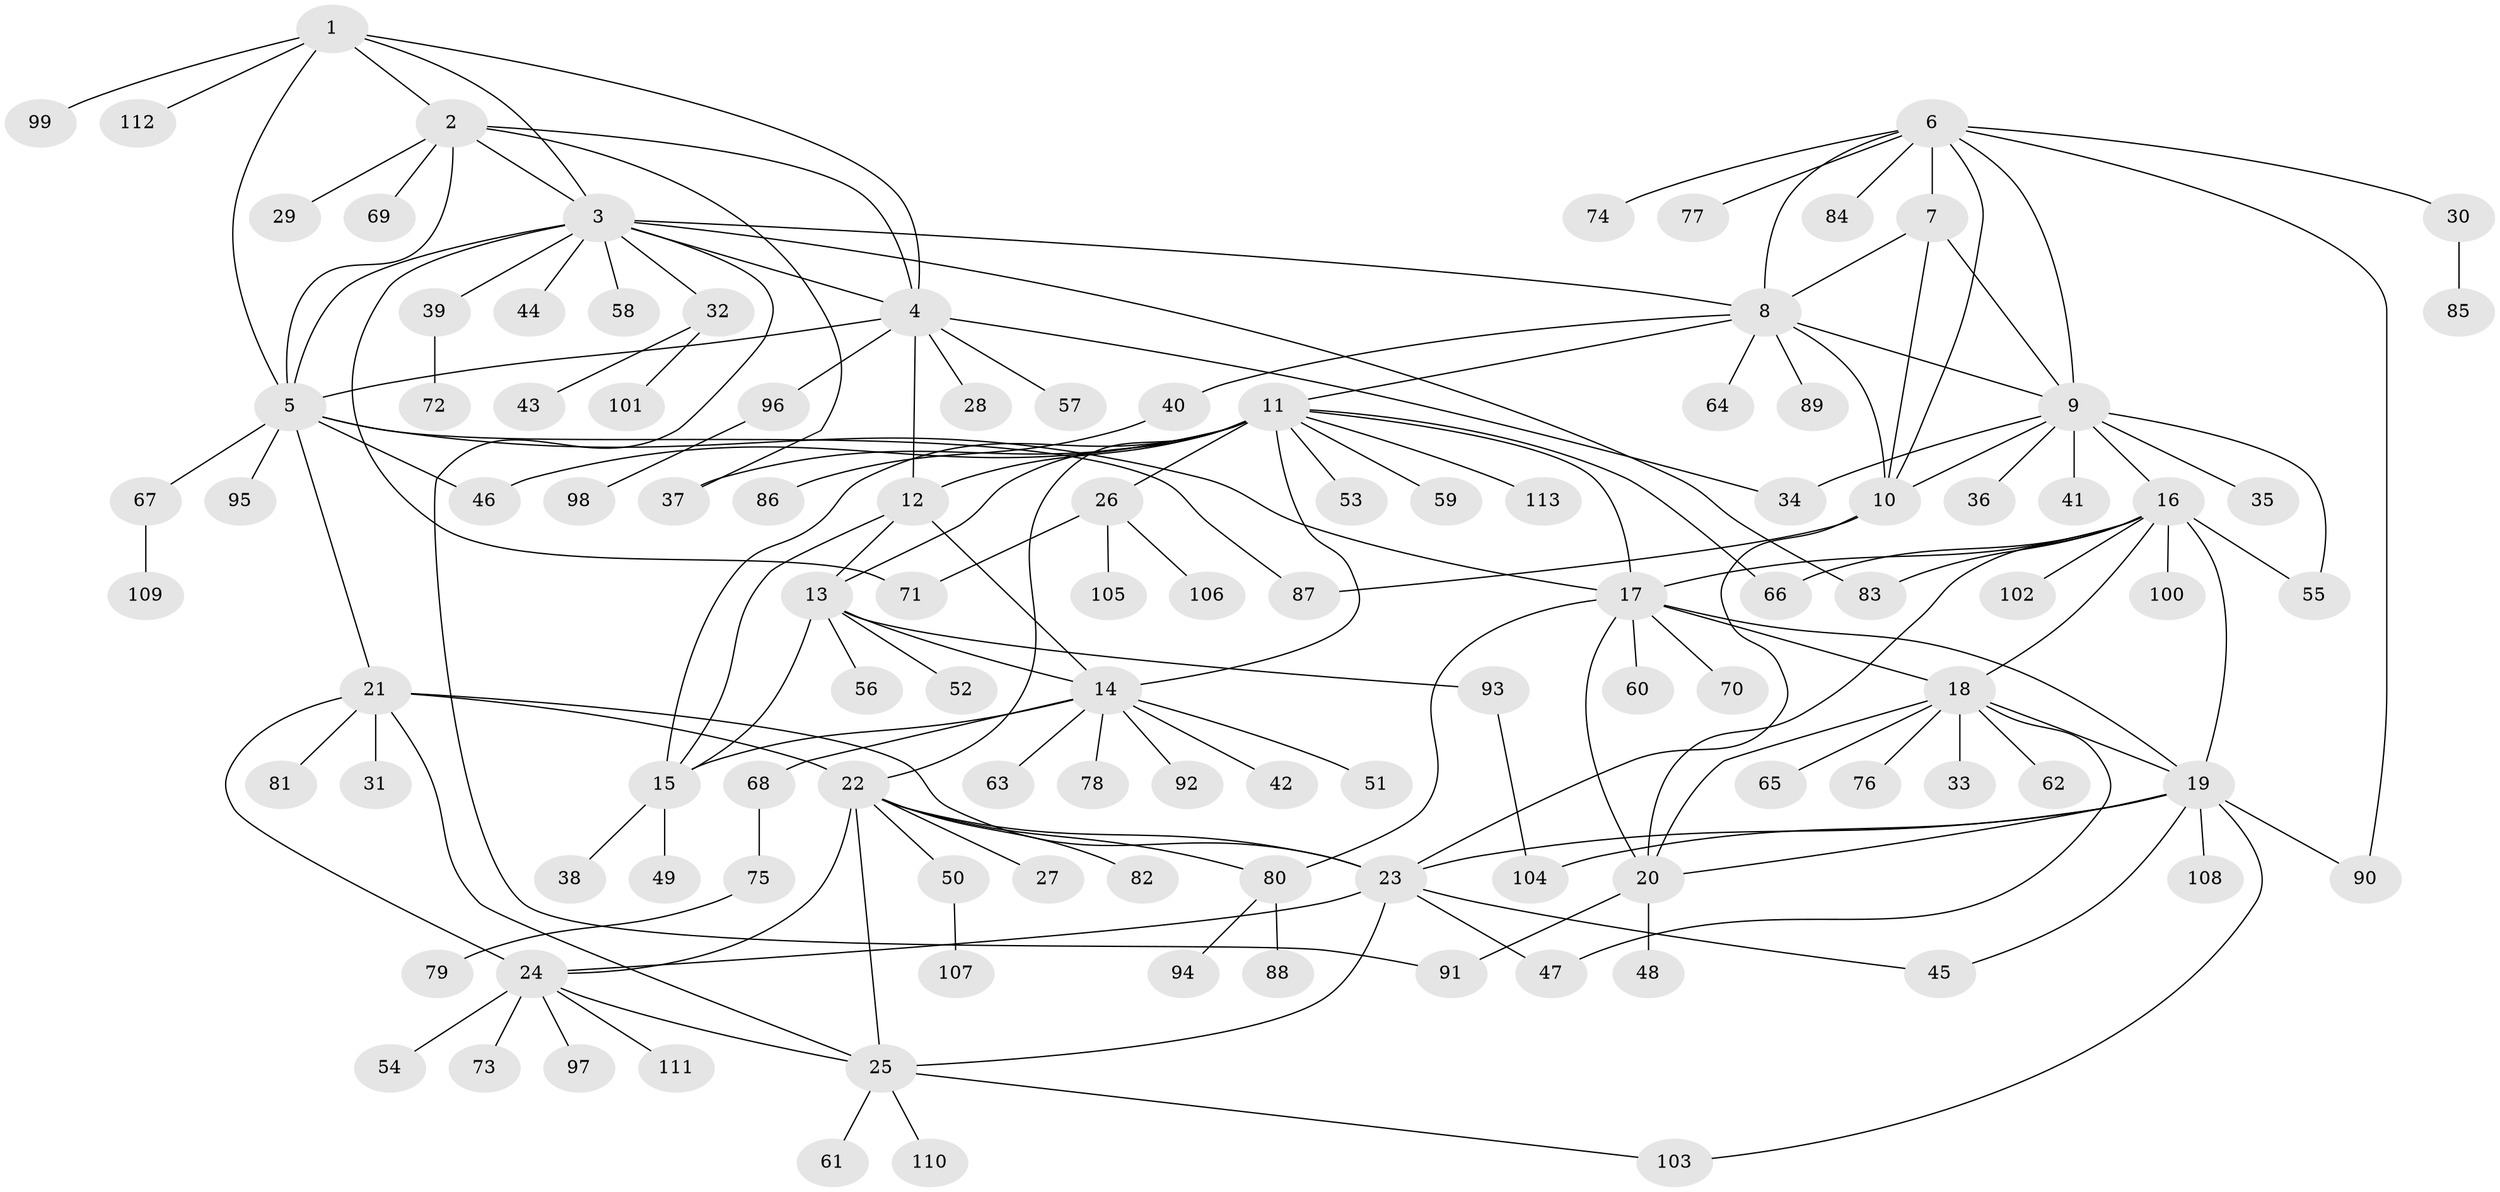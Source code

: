 // coarse degree distribution, {11: 0.011235955056179775, 5: 0.02247191011235955, 12: 0.011235955056179775, 8: 0.056179775280898875, 7: 0.011235955056179775, 14: 0.011235955056179775, 6: 0.02247191011235955, 4: 0.0449438202247191, 9: 0.02247191011235955, 10: 0.033707865168539325, 1: 0.6292134831460674, 2: 0.12359550561797752}
// Generated by graph-tools (version 1.1) at 2025/24/03/03/25 07:24:10]
// undirected, 113 vertices, 163 edges
graph export_dot {
graph [start="1"]
  node [color=gray90,style=filled];
  1;
  2;
  3;
  4;
  5;
  6;
  7;
  8;
  9;
  10;
  11;
  12;
  13;
  14;
  15;
  16;
  17;
  18;
  19;
  20;
  21;
  22;
  23;
  24;
  25;
  26;
  27;
  28;
  29;
  30;
  31;
  32;
  33;
  34;
  35;
  36;
  37;
  38;
  39;
  40;
  41;
  42;
  43;
  44;
  45;
  46;
  47;
  48;
  49;
  50;
  51;
  52;
  53;
  54;
  55;
  56;
  57;
  58;
  59;
  60;
  61;
  62;
  63;
  64;
  65;
  66;
  67;
  68;
  69;
  70;
  71;
  72;
  73;
  74;
  75;
  76;
  77;
  78;
  79;
  80;
  81;
  82;
  83;
  84;
  85;
  86;
  87;
  88;
  89;
  90;
  91;
  92;
  93;
  94;
  95;
  96;
  97;
  98;
  99;
  100;
  101;
  102;
  103;
  104;
  105;
  106;
  107;
  108;
  109;
  110;
  111;
  112;
  113;
  1 -- 2;
  1 -- 3;
  1 -- 4;
  1 -- 5;
  1 -- 99;
  1 -- 112;
  2 -- 3;
  2 -- 4;
  2 -- 5;
  2 -- 29;
  2 -- 37;
  2 -- 69;
  3 -- 4;
  3 -- 5;
  3 -- 8;
  3 -- 32;
  3 -- 39;
  3 -- 44;
  3 -- 58;
  3 -- 71;
  3 -- 83;
  3 -- 91;
  4 -- 5;
  4 -- 12;
  4 -- 28;
  4 -- 34;
  4 -- 57;
  4 -- 96;
  5 -- 17;
  5 -- 21;
  5 -- 46;
  5 -- 67;
  5 -- 87;
  5 -- 95;
  6 -- 7;
  6 -- 8;
  6 -- 9;
  6 -- 10;
  6 -- 30;
  6 -- 74;
  6 -- 77;
  6 -- 84;
  6 -- 90;
  7 -- 8;
  7 -- 9;
  7 -- 10;
  8 -- 9;
  8 -- 10;
  8 -- 11;
  8 -- 40;
  8 -- 64;
  8 -- 89;
  9 -- 10;
  9 -- 16;
  9 -- 34;
  9 -- 35;
  9 -- 36;
  9 -- 41;
  9 -- 55;
  10 -- 23;
  10 -- 87;
  11 -- 12;
  11 -- 13;
  11 -- 14;
  11 -- 15;
  11 -- 17;
  11 -- 22;
  11 -- 26;
  11 -- 37;
  11 -- 46;
  11 -- 53;
  11 -- 59;
  11 -- 66;
  11 -- 113;
  12 -- 13;
  12 -- 14;
  12 -- 15;
  13 -- 14;
  13 -- 15;
  13 -- 52;
  13 -- 56;
  13 -- 93;
  14 -- 15;
  14 -- 42;
  14 -- 51;
  14 -- 63;
  14 -- 68;
  14 -- 78;
  14 -- 92;
  15 -- 38;
  15 -- 49;
  16 -- 17;
  16 -- 18;
  16 -- 19;
  16 -- 20;
  16 -- 55;
  16 -- 66;
  16 -- 83;
  16 -- 100;
  16 -- 102;
  17 -- 18;
  17 -- 19;
  17 -- 20;
  17 -- 60;
  17 -- 70;
  17 -- 80;
  18 -- 19;
  18 -- 20;
  18 -- 33;
  18 -- 47;
  18 -- 62;
  18 -- 65;
  18 -- 76;
  19 -- 20;
  19 -- 23;
  19 -- 45;
  19 -- 90;
  19 -- 103;
  19 -- 104;
  19 -- 108;
  20 -- 48;
  20 -- 91;
  21 -- 22;
  21 -- 23;
  21 -- 24;
  21 -- 25;
  21 -- 31;
  21 -- 81;
  22 -- 23;
  22 -- 24;
  22 -- 25;
  22 -- 27;
  22 -- 50;
  22 -- 80;
  22 -- 82;
  23 -- 24;
  23 -- 25;
  23 -- 45;
  23 -- 47;
  24 -- 25;
  24 -- 54;
  24 -- 73;
  24 -- 97;
  24 -- 111;
  25 -- 61;
  25 -- 103;
  25 -- 110;
  26 -- 71;
  26 -- 105;
  26 -- 106;
  30 -- 85;
  32 -- 43;
  32 -- 101;
  39 -- 72;
  40 -- 86;
  50 -- 107;
  67 -- 109;
  68 -- 75;
  75 -- 79;
  80 -- 88;
  80 -- 94;
  93 -- 104;
  96 -- 98;
}
